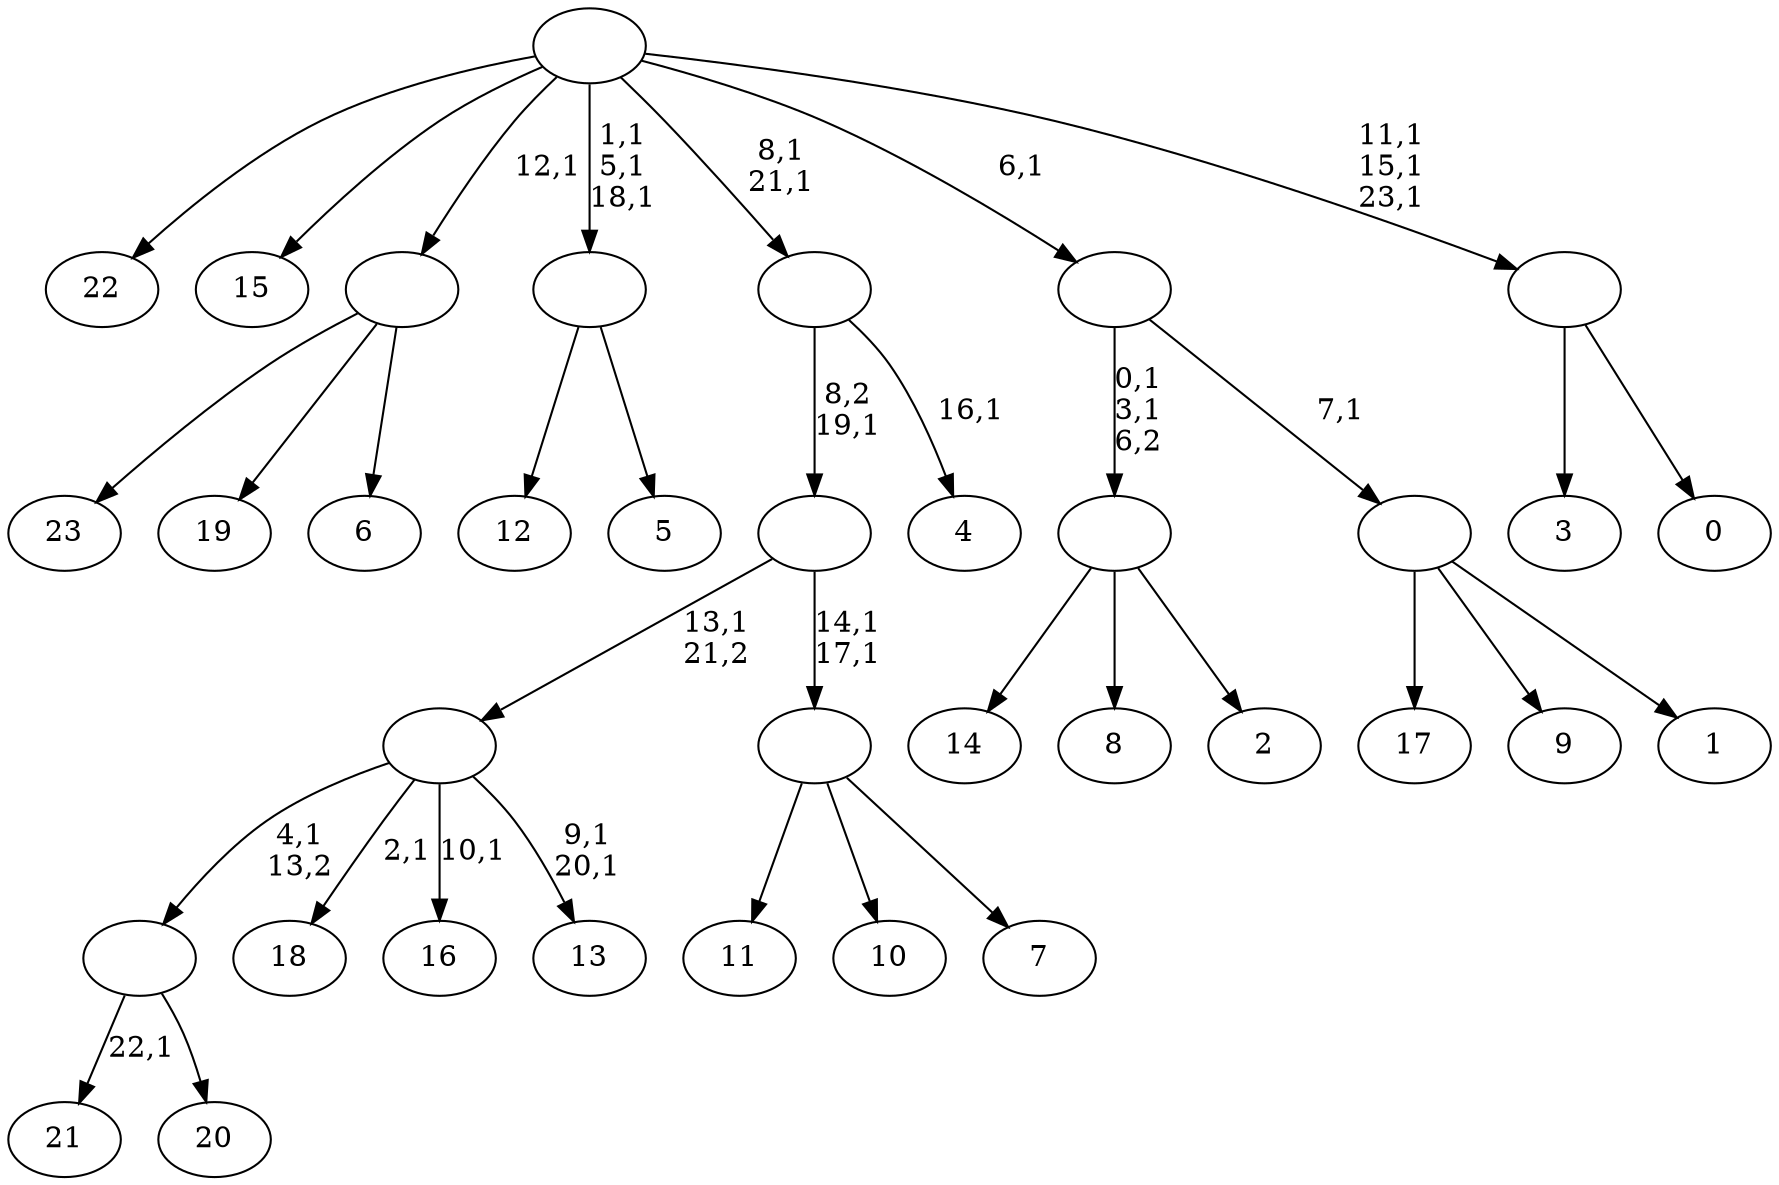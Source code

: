 digraph T {
	48 [label="23"]
	47 [label="22"]
	46 [label="21"]
	44 [label="20"]
	43 [label=""]
	42 [label="19"]
	41 [label="18"]
	39 [label="17"]
	38 [label="16"]
	36 [label="15"]
	35 [label="14"]
	34 [label="13"]
	31 [label=""]
	30 [label="12"]
	29 [label="11"]
	28 [label="10"]
	27 [label="9"]
	26 [label="8"]
	25 [label="7"]
	24 [label=""]
	22 [label=""]
	21 [label="6"]
	20 [label=""]
	19 [label="5"]
	18 [label=""]
	15 [label="4"]
	13 [label=""]
	11 [label="3"]
	10 [label="2"]
	9 [label=""]
	7 [label="1"]
	6 [label=""]
	5 [label=""]
	4 [label="0"]
	3 [label=""]
	0 [label=""]
	43 -> 46 [label="22,1"]
	43 -> 44 [label=""]
	31 -> 34 [label="9,1\n20,1"]
	31 -> 38 [label="10,1"]
	31 -> 41 [label="2,1"]
	31 -> 43 [label="4,1\n13,2"]
	24 -> 29 [label=""]
	24 -> 28 [label=""]
	24 -> 25 [label=""]
	22 -> 24 [label="14,1\n17,1"]
	22 -> 31 [label="13,1\n21,2"]
	20 -> 48 [label=""]
	20 -> 42 [label=""]
	20 -> 21 [label=""]
	18 -> 30 [label=""]
	18 -> 19 [label=""]
	13 -> 15 [label="16,1"]
	13 -> 22 [label="8,2\n19,1"]
	9 -> 35 [label=""]
	9 -> 26 [label=""]
	9 -> 10 [label=""]
	6 -> 39 [label=""]
	6 -> 27 [label=""]
	6 -> 7 [label=""]
	5 -> 9 [label="0,1\n3,1\n6,2"]
	5 -> 6 [label="7,1"]
	3 -> 11 [label=""]
	3 -> 4 [label=""]
	0 -> 3 [label="11,1\n15,1\n23,1"]
	0 -> 13 [label="8,1\n21,1"]
	0 -> 18 [label="1,1\n5,1\n18,1"]
	0 -> 47 [label=""]
	0 -> 36 [label=""]
	0 -> 20 [label="12,1"]
	0 -> 5 [label="6,1"]
}
